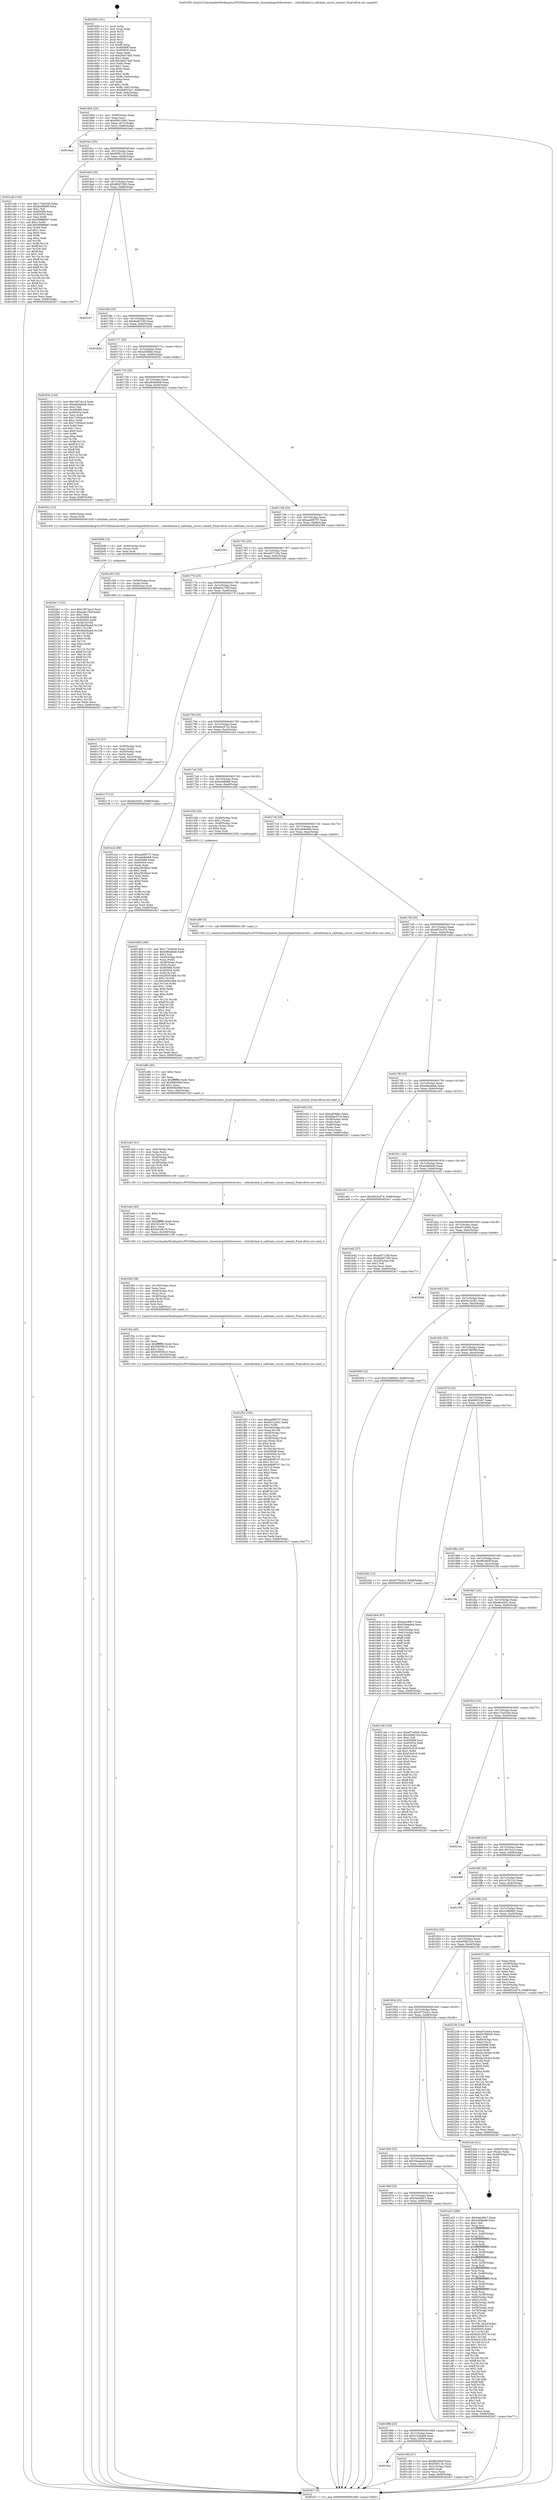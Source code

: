 digraph "0x401650" {
  label = "0x401650 (/mnt/c/Users/mathe/Desktop/tcc/POCII/binaries/extr_linuxtoolsperfuibrowsers....utilcallchain.h_callchain_cursor_commit_Final-ollvm.out::main(0))"
  labelloc = "t"
  node[shape=record]

  Entry [label="",width=0.3,height=0.3,shape=circle,fillcolor=black,style=filled]
  "0x4016b5" [label="{
     0x4016b5 [23]\l
     | [instrs]\l
     &nbsp;&nbsp;0x4016b5 \<+3\>: mov -0x68(%rbp),%eax\l
     &nbsp;&nbsp;0x4016b8 \<+2\>: mov %eax,%ecx\l
     &nbsp;&nbsp;0x4016ba \<+6\>: sub $0x85612b81,%ecx\l
     &nbsp;&nbsp;0x4016c0 \<+3\>: mov %eax,-0x7c(%rbp)\l
     &nbsp;&nbsp;0x4016c3 \<+3\>: mov %ecx,-0x80(%rbp)\l
     &nbsp;&nbsp;0x4016c6 \<+6\>: je 0000000000401bed \<main+0x59d\>\l
  }"]
  "0x401bed" [label="{
     0x401bed\l
  }", style=dashed]
  "0x4016cc" [label="{
     0x4016cc [25]\l
     | [instrs]\l
     &nbsp;&nbsp;0x4016cc \<+5\>: jmp 00000000004016d1 \<main+0x81\>\l
     &nbsp;&nbsp;0x4016d1 \<+3\>: mov -0x7c(%rbp),%eax\l
     &nbsp;&nbsp;0x4016d4 \<+5\>: sub $0x95f511fc,%eax\l
     &nbsp;&nbsp;0x4016d9 \<+6\>: mov %eax,-0x84(%rbp)\l
     &nbsp;&nbsp;0x4016df \<+6\>: je 0000000000401cab \<main+0x65b\>\l
  }"]
  Exit [label="",width=0.3,height=0.3,shape=circle,fillcolor=black,style=filled,peripheries=2]
  "0x401cab" [label="{
     0x401cab [144]\l
     | [instrs]\l
     &nbsp;&nbsp;0x401cab \<+5\>: mov $0x173a434d,%eax\l
     &nbsp;&nbsp;0x401cb0 \<+5\>: mov $0xbcfdfd68,%ecx\l
     &nbsp;&nbsp;0x401cb5 \<+2\>: mov $0x1,%dl\l
     &nbsp;&nbsp;0x401cb7 \<+7\>: mov 0x405068,%esi\l
     &nbsp;&nbsp;0x401cbe \<+7\>: mov 0x405054,%edi\l
     &nbsp;&nbsp;0x401cc5 \<+3\>: mov %esi,%r8d\l
     &nbsp;&nbsp;0x401cc8 \<+7\>: sub $0x56886b67,%r8d\l
     &nbsp;&nbsp;0x401ccf \<+4\>: sub $0x1,%r8d\l
     &nbsp;&nbsp;0x401cd3 \<+7\>: add $0x56886b67,%r8d\l
     &nbsp;&nbsp;0x401cda \<+4\>: imul %r8d,%esi\l
     &nbsp;&nbsp;0x401cde \<+3\>: and $0x1,%esi\l
     &nbsp;&nbsp;0x401ce1 \<+3\>: cmp $0x0,%esi\l
     &nbsp;&nbsp;0x401ce4 \<+4\>: sete %r9b\l
     &nbsp;&nbsp;0x401ce8 \<+3\>: cmp $0xa,%edi\l
     &nbsp;&nbsp;0x401ceb \<+4\>: setl %r10b\l
     &nbsp;&nbsp;0x401cef \<+3\>: mov %r9b,%r11b\l
     &nbsp;&nbsp;0x401cf2 \<+4\>: xor $0xff,%r11b\l
     &nbsp;&nbsp;0x401cf6 \<+3\>: mov %r10b,%bl\l
     &nbsp;&nbsp;0x401cf9 \<+3\>: xor $0xff,%bl\l
     &nbsp;&nbsp;0x401cfc \<+3\>: xor $0x1,%dl\l
     &nbsp;&nbsp;0x401cff \<+3\>: mov %r11b,%r14b\l
     &nbsp;&nbsp;0x401d02 \<+4\>: and $0xff,%r14b\l
     &nbsp;&nbsp;0x401d06 \<+3\>: and %dl,%r9b\l
     &nbsp;&nbsp;0x401d09 \<+3\>: mov %bl,%r15b\l
     &nbsp;&nbsp;0x401d0c \<+4\>: and $0xff,%r15b\l
     &nbsp;&nbsp;0x401d10 \<+3\>: and %dl,%r10b\l
     &nbsp;&nbsp;0x401d13 \<+3\>: or %r9b,%r14b\l
     &nbsp;&nbsp;0x401d16 \<+3\>: or %r10b,%r15b\l
     &nbsp;&nbsp;0x401d19 \<+3\>: xor %r15b,%r14b\l
     &nbsp;&nbsp;0x401d1c \<+3\>: or %bl,%r11b\l
     &nbsp;&nbsp;0x401d1f \<+4\>: xor $0xff,%r11b\l
     &nbsp;&nbsp;0x401d23 \<+3\>: or $0x1,%dl\l
     &nbsp;&nbsp;0x401d26 \<+3\>: and %dl,%r11b\l
     &nbsp;&nbsp;0x401d29 \<+3\>: or %r11b,%r14b\l
     &nbsp;&nbsp;0x401d2c \<+4\>: test $0x1,%r14b\l
     &nbsp;&nbsp;0x401d30 \<+3\>: cmovne %ecx,%eax\l
     &nbsp;&nbsp;0x401d33 \<+3\>: mov %eax,-0x68(%rbp)\l
     &nbsp;&nbsp;0x401d36 \<+5\>: jmp 00000000004024c7 \<main+0xe77\>\l
  }"]
  "0x4016e5" [label="{
     0x4016e5 [25]\l
     | [instrs]\l
     &nbsp;&nbsp;0x4016e5 \<+5\>: jmp 00000000004016ea \<main+0x9a\>\l
     &nbsp;&nbsp;0x4016ea \<+3\>: mov -0x7c(%rbp),%eax\l
     &nbsp;&nbsp;0x4016ed \<+5\>: sub $0x98007845,%eax\l
     &nbsp;&nbsp;0x4016f2 \<+6\>: mov %eax,-0x88(%rbp)\l
     &nbsp;&nbsp;0x4016f8 \<+6\>: je 0000000000402197 \<main+0xb47\>\l
  }"]
  "0x4020e7" [label="{
     0x4020e7 [152]\l
     | [instrs]\l
     &nbsp;&nbsp;0x4020e7 \<+5\>: mov $0x19074cc3,%ecx\l
     &nbsp;&nbsp;0x4020ec \<+5\>: mov $0xaebc75bf,%edx\l
     &nbsp;&nbsp;0x4020f1 \<+3\>: mov $0x1,%sil\l
     &nbsp;&nbsp;0x4020f4 \<+8\>: mov 0x405068,%r8d\l
     &nbsp;&nbsp;0x4020fc \<+8\>: mov 0x405054,%r9d\l
     &nbsp;&nbsp;0x402104 \<+3\>: mov %r8d,%r10d\l
     &nbsp;&nbsp;0x402107 \<+7\>: sub $0x4ba5bae4,%r10d\l
     &nbsp;&nbsp;0x40210e \<+4\>: sub $0x1,%r10d\l
     &nbsp;&nbsp;0x402112 \<+7\>: add $0x4ba5bae4,%r10d\l
     &nbsp;&nbsp;0x402119 \<+4\>: imul %r10d,%r8d\l
     &nbsp;&nbsp;0x40211d \<+4\>: and $0x1,%r8d\l
     &nbsp;&nbsp;0x402121 \<+4\>: cmp $0x0,%r8d\l
     &nbsp;&nbsp;0x402125 \<+4\>: sete %r11b\l
     &nbsp;&nbsp;0x402129 \<+4\>: cmp $0xa,%r9d\l
     &nbsp;&nbsp;0x40212d \<+3\>: setl %bl\l
     &nbsp;&nbsp;0x402130 \<+3\>: mov %r11b,%r14b\l
     &nbsp;&nbsp;0x402133 \<+4\>: xor $0xff,%r14b\l
     &nbsp;&nbsp;0x402137 \<+3\>: mov %bl,%r15b\l
     &nbsp;&nbsp;0x40213a \<+4\>: xor $0xff,%r15b\l
     &nbsp;&nbsp;0x40213e \<+4\>: xor $0x0,%sil\l
     &nbsp;&nbsp;0x402142 \<+3\>: mov %r14b,%r12b\l
     &nbsp;&nbsp;0x402145 \<+4\>: and $0x0,%r12b\l
     &nbsp;&nbsp;0x402149 \<+3\>: and %sil,%r11b\l
     &nbsp;&nbsp;0x40214c \<+3\>: mov %r15b,%r13b\l
     &nbsp;&nbsp;0x40214f \<+4\>: and $0x0,%r13b\l
     &nbsp;&nbsp;0x402153 \<+3\>: and %sil,%bl\l
     &nbsp;&nbsp;0x402156 \<+3\>: or %r11b,%r12b\l
     &nbsp;&nbsp;0x402159 \<+3\>: or %bl,%r13b\l
     &nbsp;&nbsp;0x40215c \<+3\>: xor %r13b,%r12b\l
     &nbsp;&nbsp;0x40215f \<+3\>: or %r15b,%r14b\l
     &nbsp;&nbsp;0x402162 \<+4\>: xor $0xff,%r14b\l
     &nbsp;&nbsp;0x402166 \<+4\>: or $0x0,%sil\l
     &nbsp;&nbsp;0x40216a \<+3\>: and %sil,%r14b\l
     &nbsp;&nbsp;0x40216d \<+3\>: or %r14b,%r12b\l
     &nbsp;&nbsp;0x402170 \<+4\>: test $0x1,%r12b\l
     &nbsp;&nbsp;0x402174 \<+3\>: cmovne %edx,%ecx\l
     &nbsp;&nbsp;0x402177 \<+3\>: mov %ecx,-0x68(%rbp)\l
     &nbsp;&nbsp;0x40217a \<+5\>: jmp 00000000004024c7 \<main+0xe77\>\l
  }"]
  "0x402197" [label="{
     0x402197\l
  }", style=dashed]
  "0x4016fe" [label="{
     0x4016fe [25]\l
     | [instrs]\l
     &nbsp;&nbsp;0x4016fe \<+5\>: jmp 0000000000401703 \<main+0xb3\>\l
     &nbsp;&nbsp;0x401703 \<+3\>: mov -0x7c(%rbp),%eax\l
     &nbsp;&nbsp;0x401706 \<+5\>: sub $0x9ae87160,%eax\l
     &nbsp;&nbsp;0x40170b \<+6\>: mov %eax,-0x8c(%rbp)\l
     &nbsp;&nbsp;0x401711 \<+6\>: je 0000000000401b5d \<main+0x50d\>\l
  }"]
  "0x4020d8" [label="{
     0x4020d8 [15]\l
     | [instrs]\l
     &nbsp;&nbsp;0x4020d8 \<+4\>: mov -0x40(%rbp),%rax\l
     &nbsp;&nbsp;0x4020dc \<+3\>: mov (%rax),%rax\l
     &nbsp;&nbsp;0x4020df \<+3\>: mov %rax,%rdi\l
     &nbsp;&nbsp;0x4020e2 \<+5\>: call 0000000000401030 \<free@plt\>\l
     | [calls]\l
     &nbsp;&nbsp;0x401030 \{1\} (unknown)\l
  }"]
  "0x401b5d" [label="{
     0x401b5d\l
  }", style=dashed]
  "0x401717" [label="{
     0x401717 [25]\l
     | [instrs]\l
     &nbsp;&nbsp;0x401717 \<+5\>: jmp 000000000040171c \<main+0xcc\>\l
     &nbsp;&nbsp;0x40171c \<+3\>: mov -0x7c(%rbp),%eax\l
     &nbsp;&nbsp;0x40171f \<+5\>: sub $0xa2f3fdbc,%eax\l
     &nbsp;&nbsp;0x401724 \<+6\>: mov %eax,-0x90(%rbp)\l
     &nbsp;&nbsp;0x40172a \<+6\>: je 000000000040203c \<main+0x9ec\>\l
  }"]
  "0x401f52" [label="{
     0x401f52 [183]\l
     | [instrs]\l
     &nbsp;&nbsp;0x401f52 \<+5\>: mov $0xaad08737,%ecx\l
     &nbsp;&nbsp;0x401f57 \<+5\>: mov $0xf412a361,%edx\l
     &nbsp;&nbsp;0x401f5c \<+3\>: mov $0x1,%r9b\l
     &nbsp;&nbsp;0x401f5f \<+7\>: mov -0x104(%rbp),%r10d\l
     &nbsp;&nbsp;0x401f66 \<+4\>: imul %eax,%r10d\l
     &nbsp;&nbsp;0x401f6a \<+4\>: mov -0x40(%rbp),%rsi\l
     &nbsp;&nbsp;0x401f6e \<+3\>: mov (%rsi),%rsi\l
     &nbsp;&nbsp;0x401f71 \<+4\>: mov -0x38(%rbp),%rdi\l
     &nbsp;&nbsp;0x401f75 \<+3\>: movslq (%rdi),%rdi\l
     &nbsp;&nbsp;0x401f78 \<+4\>: shl $0x4,%rdi\l
     &nbsp;&nbsp;0x401f7c \<+3\>: add %rdi,%rsi\l
     &nbsp;&nbsp;0x401f7f \<+4\>: mov %r10d,0xc(%rsi)\l
     &nbsp;&nbsp;0x401f83 \<+7\>: mov 0x405068,%eax\l
     &nbsp;&nbsp;0x401f8a \<+8\>: mov 0x405054,%r10d\l
     &nbsp;&nbsp;0x401f92 \<+3\>: mov %eax,%r11d\l
     &nbsp;&nbsp;0x401f95 \<+7\>: sub $0xbdb897e7,%r11d\l
     &nbsp;&nbsp;0x401f9c \<+4\>: sub $0x1,%r11d\l
     &nbsp;&nbsp;0x401fa0 \<+7\>: add $0xbdb897e7,%r11d\l
     &nbsp;&nbsp;0x401fa7 \<+4\>: imul %r11d,%eax\l
     &nbsp;&nbsp;0x401fab \<+3\>: and $0x1,%eax\l
     &nbsp;&nbsp;0x401fae \<+3\>: cmp $0x0,%eax\l
     &nbsp;&nbsp;0x401fb1 \<+3\>: sete %bl\l
     &nbsp;&nbsp;0x401fb4 \<+4\>: cmp $0xa,%r10d\l
     &nbsp;&nbsp;0x401fb8 \<+4\>: setl %r14b\l
     &nbsp;&nbsp;0x401fbc \<+3\>: mov %bl,%r15b\l
     &nbsp;&nbsp;0x401fbf \<+4\>: xor $0xff,%r15b\l
     &nbsp;&nbsp;0x401fc3 \<+3\>: mov %r14b,%r12b\l
     &nbsp;&nbsp;0x401fc6 \<+4\>: xor $0xff,%r12b\l
     &nbsp;&nbsp;0x401fca \<+4\>: xor $0x1,%r9b\l
     &nbsp;&nbsp;0x401fce \<+3\>: mov %r15b,%r13b\l
     &nbsp;&nbsp;0x401fd1 \<+4\>: and $0xff,%r13b\l
     &nbsp;&nbsp;0x401fd5 \<+3\>: and %r9b,%bl\l
     &nbsp;&nbsp;0x401fd8 \<+3\>: mov %r12b,%al\l
     &nbsp;&nbsp;0x401fdb \<+2\>: and $0xff,%al\l
     &nbsp;&nbsp;0x401fdd \<+3\>: and %r9b,%r14b\l
     &nbsp;&nbsp;0x401fe0 \<+3\>: or %bl,%r13b\l
     &nbsp;&nbsp;0x401fe3 \<+3\>: or %r14b,%al\l
     &nbsp;&nbsp;0x401fe6 \<+3\>: xor %al,%r13b\l
     &nbsp;&nbsp;0x401fe9 \<+3\>: or %r12b,%r15b\l
     &nbsp;&nbsp;0x401fec \<+4\>: xor $0xff,%r15b\l
     &nbsp;&nbsp;0x401ff0 \<+4\>: or $0x1,%r9b\l
     &nbsp;&nbsp;0x401ff4 \<+3\>: and %r9b,%r15b\l
     &nbsp;&nbsp;0x401ff7 \<+3\>: or %r15b,%r13b\l
     &nbsp;&nbsp;0x401ffa \<+4\>: test $0x1,%r13b\l
     &nbsp;&nbsp;0x401ffe \<+3\>: cmovne %edx,%ecx\l
     &nbsp;&nbsp;0x402001 \<+3\>: mov %ecx,-0x68(%rbp)\l
     &nbsp;&nbsp;0x402004 \<+5\>: jmp 00000000004024c7 \<main+0xe77\>\l
  }"]
  "0x40203c" [label="{
     0x40203c [144]\l
     | [instrs]\l
     &nbsp;&nbsp;0x40203c \<+5\>: mov $0x19074cc3,%eax\l
     &nbsp;&nbsp;0x402041 \<+5\>: mov $0xa83dd0a8,%ecx\l
     &nbsp;&nbsp;0x402046 \<+2\>: mov $0x1,%dl\l
     &nbsp;&nbsp;0x402048 \<+7\>: mov 0x405068,%esi\l
     &nbsp;&nbsp;0x40204f \<+7\>: mov 0x405054,%edi\l
     &nbsp;&nbsp;0x402056 \<+3\>: mov %esi,%r8d\l
     &nbsp;&nbsp;0x402059 \<+7\>: add $0x71093ec4,%r8d\l
     &nbsp;&nbsp;0x402060 \<+4\>: sub $0x1,%r8d\l
     &nbsp;&nbsp;0x402064 \<+7\>: sub $0x71093ec4,%r8d\l
     &nbsp;&nbsp;0x40206b \<+4\>: imul %r8d,%esi\l
     &nbsp;&nbsp;0x40206f \<+3\>: and $0x1,%esi\l
     &nbsp;&nbsp;0x402072 \<+3\>: cmp $0x0,%esi\l
     &nbsp;&nbsp;0x402075 \<+4\>: sete %r9b\l
     &nbsp;&nbsp;0x402079 \<+3\>: cmp $0xa,%edi\l
     &nbsp;&nbsp;0x40207c \<+4\>: setl %r10b\l
     &nbsp;&nbsp;0x402080 \<+3\>: mov %r9b,%r11b\l
     &nbsp;&nbsp;0x402083 \<+4\>: xor $0xff,%r11b\l
     &nbsp;&nbsp;0x402087 \<+3\>: mov %r10b,%bl\l
     &nbsp;&nbsp;0x40208a \<+3\>: xor $0xff,%bl\l
     &nbsp;&nbsp;0x40208d \<+3\>: xor $0x0,%dl\l
     &nbsp;&nbsp;0x402090 \<+3\>: mov %r11b,%r14b\l
     &nbsp;&nbsp;0x402093 \<+4\>: and $0x0,%r14b\l
     &nbsp;&nbsp;0x402097 \<+3\>: and %dl,%r9b\l
     &nbsp;&nbsp;0x40209a \<+3\>: mov %bl,%r15b\l
     &nbsp;&nbsp;0x40209d \<+4\>: and $0x0,%r15b\l
     &nbsp;&nbsp;0x4020a1 \<+3\>: and %dl,%r10b\l
     &nbsp;&nbsp;0x4020a4 \<+3\>: or %r9b,%r14b\l
     &nbsp;&nbsp;0x4020a7 \<+3\>: or %r10b,%r15b\l
     &nbsp;&nbsp;0x4020aa \<+3\>: xor %r15b,%r14b\l
     &nbsp;&nbsp;0x4020ad \<+3\>: or %bl,%r11b\l
     &nbsp;&nbsp;0x4020b0 \<+4\>: xor $0xff,%r11b\l
     &nbsp;&nbsp;0x4020b4 \<+3\>: or $0x0,%dl\l
     &nbsp;&nbsp;0x4020b7 \<+3\>: and %dl,%r11b\l
     &nbsp;&nbsp;0x4020ba \<+3\>: or %r11b,%r14b\l
     &nbsp;&nbsp;0x4020bd \<+4\>: test $0x1,%r14b\l
     &nbsp;&nbsp;0x4020c1 \<+3\>: cmovne %ecx,%eax\l
     &nbsp;&nbsp;0x4020c4 \<+3\>: mov %eax,-0x68(%rbp)\l
     &nbsp;&nbsp;0x4020c7 \<+5\>: jmp 00000000004024c7 \<main+0xe77\>\l
  }"]
  "0x401730" [label="{
     0x401730 [25]\l
     | [instrs]\l
     &nbsp;&nbsp;0x401730 \<+5\>: jmp 0000000000401735 \<main+0xe5\>\l
     &nbsp;&nbsp;0x401735 \<+3\>: mov -0x7c(%rbp),%eax\l
     &nbsp;&nbsp;0x401738 \<+5\>: sub $0xa83dd0a8,%eax\l
     &nbsp;&nbsp;0x40173d \<+6\>: mov %eax,-0x94(%rbp)\l
     &nbsp;&nbsp;0x401743 \<+6\>: je 00000000004020cc \<main+0xa7c\>\l
  }"]
  "0x401f2a" [label="{
     0x401f2a [40]\l
     | [instrs]\l
     &nbsp;&nbsp;0x401f2a \<+5\>: mov $0x2,%ecx\l
     &nbsp;&nbsp;0x401f2f \<+1\>: cltd\l
     &nbsp;&nbsp;0x401f30 \<+2\>: idiv %ecx\l
     &nbsp;&nbsp;0x401f32 \<+6\>: imul $0xfffffffe,%edx,%ecx\l
     &nbsp;&nbsp;0x401f38 \<+6\>: sub $0x59658023,%ecx\l
     &nbsp;&nbsp;0x401f3e \<+3\>: add $0x1,%ecx\l
     &nbsp;&nbsp;0x401f41 \<+6\>: add $0x59658023,%ecx\l
     &nbsp;&nbsp;0x401f47 \<+6\>: mov %ecx,-0x104(%rbp)\l
     &nbsp;&nbsp;0x401f4d \<+5\>: call 0000000000401160 \<next_i\>\l
     | [calls]\l
     &nbsp;&nbsp;0x401160 \{1\} (/mnt/c/Users/mathe/Desktop/tcc/POCII/binaries/extr_linuxtoolsperfuibrowsers....utilcallchain.h_callchain_cursor_commit_Final-ollvm.out::next_i)\l
  }"]
  "0x4020cc" [label="{
     0x4020cc [12]\l
     | [instrs]\l
     &nbsp;&nbsp;0x4020cc \<+4\>: mov -0x40(%rbp),%rax\l
     &nbsp;&nbsp;0x4020d0 \<+3\>: mov (%rax),%rdi\l
     &nbsp;&nbsp;0x4020d3 \<+5\>: call 0000000000401430 \<callchain_cursor_commit\>\l
     | [calls]\l
     &nbsp;&nbsp;0x401430 \{1\} (/mnt/c/Users/mathe/Desktop/tcc/POCII/binaries/extr_linuxtoolsperfuibrowsers....utilcallchain.h_callchain_cursor_commit_Final-ollvm.out::callchain_cursor_commit)\l
  }"]
  "0x401749" [label="{
     0x401749 [25]\l
     | [instrs]\l
     &nbsp;&nbsp;0x401749 \<+5\>: jmp 000000000040174e \<main+0xfe\>\l
     &nbsp;&nbsp;0x40174e \<+3\>: mov -0x7c(%rbp),%eax\l
     &nbsp;&nbsp;0x401751 \<+5\>: sub $0xaad08737,%eax\l
     &nbsp;&nbsp;0x401756 \<+6\>: mov %eax,-0x98(%rbp)\l
     &nbsp;&nbsp;0x40175c \<+6\>: je 0000000000402384 \<main+0xd34\>\l
  }"]
  "0x401f04" [label="{
     0x401f04 [38]\l
     | [instrs]\l
     &nbsp;&nbsp;0x401f04 \<+6\>: mov -0x100(%rbp),%ecx\l
     &nbsp;&nbsp;0x401f0a \<+3\>: imul %eax,%ecx\l
     &nbsp;&nbsp;0x401f0d \<+4\>: mov -0x40(%rbp),%rsi\l
     &nbsp;&nbsp;0x401f11 \<+3\>: mov (%rsi),%rsi\l
     &nbsp;&nbsp;0x401f14 \<+4\>: mov -0x38(%rbp),%rdi\l
     &nbsp;&nbsp;0x401f18 \<+3\>: movslq (%rdi),%rdi\l
     &nbsp;&nbsp;0x401f1b \<+4\>: shl $0x4,%rdi\l
     &nbsp;&nbsp;0x401f1f \<+3\>: add %rdi,%rsi\l
     &nbsp;&nbsp;0x401f22 \<+3\>: mov %ecx,0x8(%rsi)\l
     &nbsp;&nbsp;0x401f25 \<+5\>: call 0000000000401160 \<next_i\>\l
     | [calls]\l
     &nbsp;&nbsp;0x401160 \{1\} (/mnt/c/Users/mathe/Desktop/tcc/POCII/binaries/extr_linuxtoolsperfuibrowsers....utilcallchain.h_callchain_cursor_commit_Final-ollvm.out::next_i)\l
  }"]
  "0x402384" [label="{
     0x402384\l
  }", style=dashed]
  "0x401762" [label="{
     0x401762 [25]\l
     | [instrs]\l
     &nbsp;&nbsp;0x401762 \<+5\>: jmp 0000000000401767 \<main+0x117\>\l
     &nbsp;&nbsp;0x401767 \<+3\>: mov -0x7c(%rbp),%eax\l
     &nbsp;&nbsp;0x40176a \<+5\>: sub $0xad2712fa,%eax\l
     &nbsp;&nbsp;0x40176f \<+6\>: mov %eax,-0x9c(%rbp)\l
     &nbsp;&nbsp;0x401775 \<+6\>: je 0000000000401c65 \<main+0x615\>\l
  }"]
  "0x401edc" [label="{
     0x401edc [40]\l
     | [instrs]\l
     &nbsp;&nbsp;0x401edc \<+5\>: mov $0x2,%ecx\l
     &nbsp;&nbsp;0x401ee1 \<+1\>: cltd\l
     &nbsp;&nbsp;0x401ee2 \<+2\>: idiv %ecx\l
     &nbsp;&nbsp;0x401ee4 \<+6\>: imul $0xfffffffe,%edx,%ecx\l
     &nbsp;&nbsp;0x401eea \<+6\>: sub $0x5d1e9c7b,%ecx\l
     &nbsp;&nbsp;0x401ef0 \<+3\>: add $0x1,%ecx\l
     &nbsp;&nbsp;0x401ef3 \<+6\>: add $0x5d1e9c7b,%ecx\l
     &nbsp;&nbsp;0x401ef9 \<+6\>: mov %ecx,-0x100(%rbp)\l
     &nbsp;&nbsp;0x401eff \<+5\>: call 0000000000401160 \<next_i\>\l
     | [calls]\l
     &nbsp;&nbsp;0x401160 \{1\} (/mnt/c/Users/mathe/Desktop/tcc/POCII/binaries/extr_linuxtoolsperfuibrowsers....utilcallchain.h_callchain_cursor_commit_Final-ollvm.out::next_i)\l
  }"]
  "0x401c65" [label="{
     0x401c65 [16]\l
     | [instrs]\l
     &nbsp;&nbsp;0x401c65 \<+4\>: mov -0x58(%rbp),%rax\l
     &nbsp;&nbsp;0x401c69 \<+3\>: mov (%rax),%rax\l
     &nbsp;&nbsp;0x401c6c \<+4\>: mov 0x8(%rax),%rdi\l
     &nbsp;&nbsp;0x401c70 \<+5\>: call 0000000000401060 \<atoi@plt\>\l
     | [calls]\l
     &nbsp;&nbsp;0x401060 \{1\} (unknown)\l
  }"]
  "0x40177b" [label="{
     0x40177b [25]\l
     | [instrs]\l
     &nbsp;&nbsp;0x40177b \<+5\>: jmp 0000000000401780 \<main+0x130\>\l
     &nbsp;&nbsp;0x401780 \<+3\>: mov -0x7c(%rbp),%eax\l
     &nbsp;&nbsp;0x401783 \<+5\>: sub $0xaebc75bf,%eax\l
     &nbsp;&nbsp;0x401788 \<+6\>: mov %eax,-0xa0(%rbp)\l
     &nbsp;&nbsp;0x40178e \<+6\>: je 000000000040217f \<main+0xb2f\>\l
  }"]
  "0x401eb3" [label="{
     0x401eb3 [41]\l
     | [instrs]\l
     &nbsp;&nbsp;0x401eb3 \<+6\>: mov -0xfc(%rbp),%ecx\l
     &nbsp;&nbsp;0x401eb9 \<+3\>: imul %eax,%ecx\l
     &nbsp;&nbsp;0x401ebc \<+3\>: movslq %ecx,%rsi\l
     &nbsp;&nbsp;0x401ebf \<+4\>: mov -0x40(%rbp),%rdi\l
     &nbsp;&nbsp;0x401ec3 \<+3\>: mov (%rdi),%rdi\l
     &nbsp;&nbsp;0x401ec6 \<+4\>: mov -0x38(%rbp),%r8\l
     &nbsp;&nbsp;0x401eca \<+3\>: movslq (%r8),%r8\l
     &nbsp;&nbsp;0x401ecd \<+4\>: shl $0x4,%r8\l
     &nbsp;&nbsp;0x401ed1 \<+3\>: add %r8,%rdi\l
     &nbsp;&nbsp;0x401ed4 \<+3\>: mov %rsi,(%rdi)\l
     &nbsp;&nbsp;0x401ed7 \<+5\>: call 0000000000401160 \<next_i\>\l
     | [calls]\l
     &nbsp;&nbsp;0x401160 \{1\} (/mnt/c/Users/mathe/Desktop/tcc/POCII/binaries/extr_linuxtoolsperfuibrowsers....utilcallchain.h_callchain_cursor_commit_Final-ollvm.out::next_i)\l
  }"]
  "0x40217f" [label="{
     0x40217f [12]\l
     | [instrs]\l
     &nbsp;&nbsp;0x40217f \<+7\>: movl $0xdbc0451,-0x68(%rbp)\l
     &nbsp;&nbsp;0x402186 \<+5\>: jmp 00000000004024c7 \<main+0xe77\>\l
  }"]
  "0x401794" [label="{
     0x401794 [25]\l
     | [instrs]\l
     &nbsp;&nbsp;0x401794 \<+5\>: jmp 0000000000401799 \<main+0x149\>\l
     &nbsp;&nbsp;0x401799 \<+3\>: mov -0x7c(%rbp),%eax\l
     &nbsp;&nbsp;0x40179c \<+5\>: sub $0xb6ac07c4,%eax\l
     &nbsp;&nbsp;0x4017a1 \<+6\>: mov %eax,-0xa4(%rbp)\l
     &nbsp;&nbsp;0x4017a7 \<+6\>: je 0000000000401e2e \<main+0x7de\>\l
  }"]
  "0x401e8b" [label="{
     0x401e8b [40]\l
     | [instrs]\l
     &nbsp;&nbsp;0x401e8b \<+5\>: mov $0x2,%ecx\l
     &nbsp;&nbsp;0x401e90 \<+1\>: cltd\l
     &nbsp;&nbsp;0x401e91 \<+2\>: idiv %ecx\l
     &nbsp;&nbsp;0x401e93 \<+6\>: imul $0xfffffffe,%edx,%ecx\l
     &nbsp;&nbsp;0x401e99 \<+6\>: sub $0x90fa09bf,%ecx\l
     &nbsp;&nbsp;0x401e9f \<+3\>: add $0x1,%ecx\l
     &nbsp;&nbsp;0x401ea2 \<+6\>: add $0x90fa09bf,%ecx\l
     &nbsp;&nbsp;0x401ea8 \<+6\>: mov %ecx,-0xfc(%rbp)\l
     &nbsp;&nbsp;0x401eae \<+5\>: call 0000000000401160 \<next_i\>\l
     | [calls]\l
     &nbsp;&nbsp;0x401160 \{1\} (/mnt/c/Users/mathe/Desktop/tcc/POCII/binaries/extr_linuxtoolsperfuibrowsers....utilcallchain.h_callchain_cursor_commit_Final-ollvm.out::next_i)\l
  }"]
  "0x401e2e" [label="{
     0x401e2e [88]\l
     | [instrs]\l
     &nbsp;&nbsp;0x401e2e \<+5\>: mov $0xaad08737,%eax\l
     &nbsp;&nbsp;0x401e33 \<+5\>: mov $0xcbe8e0b8,%ecx\l
     &nbsp;&nbsp;0x401e38 \<+7\>: mov 0x405068,%edx\l
     &nbsp;&nbsp;0x401e3f \<+7\>: mov 0x405054,%esi\l
     &nbsp;&nbsp;0x401e46 \<+2\>: mov %edx,%edi\l
     &nbsp;&nbsp;0x401e48 \<+6\>: sub $0xa30c6bae,%edi\l
     &nbsp;&nbsp;0x401e4e \<+3\>: sub $0x1,%edi\l
     &nbsp;&nbsp;0x401e51 \<+6\>: add $0xa30c6bae,%edi\l
     &nbsp;&nbsp;0x401e57 \<+3\>: imul %edi,%edx\l
     &nbsp;&nbsp;0x401e5a \<+3\>: and $0x1,%edx\l
     &nbsp;&nbsp;0x401e5d \<+3\>: cmp $0x0,%edx\l
     &nbsp;&nbsp;0x401e60 \<+4\>: sete %r8b\l
     &nbsp;&nbsp;0x401e64 \<+3\>: cmp $0xa,%esi\l
     &nbsp;&nbsp;0x401e67 \<+4\>: setl %r9b\l
     &nbsp;&nbsp;0x401e6b \<+3\>: mov %r8b,%r10b\l
     &nbsp;&nbsp;0x401e6e \<+3\>: and %r9b,%r10b\l
     &nbsp;&nbsp;0x401e71 \<+3\>: xor %r9b,%r8b\l
     &nbsp;&nbsp;0x401e74 \<+3\>: or %r8b,%r10b\l
     &nbsp;&nbsp;0x401e77 \<+4\>: test $0x1,%r10b\l
     &nbsp;&nbsp;0x401e7b \<+3\>: cmovne %ecx,%eax\l
     &nbsp;&nbsp;0x401e7e \<+3\>: mov %eax,-0x68(%rbp)\l
     &nbsp;&nbsp;0x401e81 \<+5\>: jmp 00000000004024c7 \<main+0xe77\>\l
  }"]
  "0x4017ad" [label="{
     0x4017ad [25]\l
     | [instrs]\l
     &nbsp;&nbsp;0x4017ad \<+5\>: jmp 00000000004017b2 \<main+0x162\>\l
     &nbsp;&nbsp;0x4017b2 \<+3\>: mov -0x7c(%rbp),%eax\l
     &nbsp;&nbsp;0x4017b5 \<+5\>: sub $0xbcfdfd68,%eax\l
     &nbsp;&nbsp;0x4017ba \<+6\>: mov %eax,-0xa8(%rbp)\l
     &nbsp;&nbsp;0x4017c0 \<+6\>: je 0000000000401d3b \<main+0x6eb\>\l
  }"]
  "0x401d58" [label="{
     0x401d58 [169]\l
     | [instrs]\l
     &nbsp;&nbsp;0x401d58 \<+5\>: mov $0x173a434d,%ecx\l
     &nbsp;&nbsp;0x401d5d \<+5\>: mov $0xdd6ad0a6,%edx\l
     &nbsp;&nbsp;0x401d62 \<+3\>: mov $0x1,%sil\l
     &nbsp;&nbsp;0x401d65 \<+4\>: mov -0x40(%rbp),%rdi\l
     &nbsp;&nbsp;0x401d69 \<+3\>: mov %rax,(%rdi)\l
     &nbsp;&nbsp;0x401d6c \<+4\>: mov -0x38(%rbp),%rax\l
     &nbsp;&nbsp;0x401d70 \<+6\>: movl $0x0,(%rax)\l
     &nbsp;&nbsp;0x401d76 \<+8\>: mov 0x405068,%r8d\l
     &nbsp;&nbsp;0x401d7e \<+8\>: mov 0x405054,%r9d\l
     &nbsp;&nbsp;0x401d86 \<+3\>: mov %r8d,%r10d\l
     &nbsp;&nbsp;0x401d89 \<+7\>: add $0x265016b6,%r10d\l
     &nbsp;&nbsp;0x401d90 \<+4\>: sub $0x1,%r10d\l
     &nbsp;&nbsp;0x401d94 \<+7\>: sub $0x265016b6,%r10d\l
     &nbsp;&nbsp;0x401d9b \<+4\>: imul %r10d,%r8d\l
     &nbsp;&nbsp;0x401d9f \<+4\>: and $0x1,%r8d\l
     &nbsp;&nbsp;0x401da3 \<+4\>: cmp $0x0,%r8d\l
     &nbsp;&nbsp;0x401da7 \<+4\>: sete %r11b\l
     &nbsp;&nbsp;0x401dab \<+4\>: cmp $0xa,%r9d\l
     &nbsp;&nbsp;0x401daf \<+3\>: setl %bl\l
     &nbsp;&nbsp;0x401db2 \<+3\>: mov %r11b,%r14b\l
     &nbsp;&nbsp;0x401db5 \<+4\>: xor $0xff,%r14b\l
     &nbsp;&nbsp;0x401db9 \<+3\>: mov %bl,%r15b\l
     &nbsp;&nbsp;0x401dbc \<+4\>: xor $0xff,%r15b\l
     &nbsp;&nbsp;0x401dc0 \<+4\>: xor $0x1,%sil\l
     &nbsp;&nbsp;0x401dc4 \<+3\>: mov %r14b,%r12b\l
     &nbsp;&nbsp;0x401dc7 \<+4\>: and $0xff,%r12b\l
     &nbsp;&nbsp;0x401dcb \<+3\>: and %sil,%r11b\l
     &nbsp;&nbsp;0x401dce \<+3\>: mov %r15b,%r13b\l
     &nbsp;&nbsp;0x401dd1 \<+4\>: and $0xff,%r13b\l
     &nbsp;&nbsp;0x401dd5 \<+3\>: and %sil,%bl\l
     &nbsp;&nbsp;0x401dd8 \<+3\>: or %r11b,%r12b\l
     &nbsp;&nbsp;0x401ddb \<+3\>: or %bl,%r13b\l
     &nbsp;&nbsp;0x401dde \<+3\>: xor %r13b,%r12b\l
     &nbsp;&nbsp;0x401de1 \<+3\>: or %r15b,%r14b\l
     &nbsp;&nbsp;0x401de4 \<+4\>: xor $0xff,%r14b\l
     &nbsp;&nbsp;0x401de8 \<+4\>: or $0x1,%sil\l
     &nbsp;&nbsp;0x401dec \<+3\>: and %sil,%r14b\l
     &nbsp;&nbsp;0x401def \<+3\>: or %r14b,%r12b\l
     &nbsp;&nbsp;0x401df2 \<+4\>: test $0x1,%r12b\l
     &nbsp;&nbsp;0x401df6 \<+3\>: cmovne %edx,%ecx\l
     &nbsp;&nbsp;0x401df9 \<+3\>: mov %ecx,-0x68(%rbp)\l
     &nbsp;&nbsp;0x401dfc \<+5\>: jmp 00000000004024c7 \<main+0xe77\>\l
  }"]
  "0x401d3b" [label="{
     0x401d3b [29]\l
     | [instrs]\l
     &nbsp;&nbsp;0x401d3b \<+4\>: mov -0x48(%rbp),%rax\l
     &nbsp;&nbsp;0x401d3f \<+6\>: movl $0x1,(%rax)\l
     &nbsp;&nbsp;0x401d45 \<+4\>: mov -0x48(%rbp),%rax\l
     &nbsp;&nbsp;0x401d49 \<+3\>: movslq (%rax),%rax\l
     &nbsp;&nbsp;0x401d4c \<+4\>: shl $0x4,%rax\l
     &nbsp;&nbsp;0x401d50 \<+3\>: mov %rax,%rdi\l
     &nbsp;&nbsp;0x401d53 \<+5\>: call 0000000000401050 \<malloc@plt\>\l
     | [calls]\l
     &nbsp;&nbsp;0x401050 \{1\} (unknown)\l
  }"]
  "0x4017c6" [label="{
     0x4017c6 [25]\l
     | [instrs]\l
     &nbsp;&nbsp;0x4017c6 \<+5\>: jmp 00000000004017cb \<main+0x17b\>\l
     &nbsp;&nbsp;0x4017cb \<+3\>: mov -0x7c(%rbp),%eax\l
     &nbsp;&nbsp;0x4017ce \<+5\>: sub $0xcbe8e0b8,%eax\l
     &nbsp;&nbsp;0x4017d3 \<+6\>: mov %eax,-0xac(%rbp)\l
     &nbsp;&nbsp;0x4017d9 \<+6\>: je 0000000000401e86 \<main+0x836\>\l
  }"]
  "0x4019a1" [label="{
     0x4019a1\l
  }", style=dashed]
  "0x401e86" [label="{
     0x401e86 [5]\l
     | [instrs]\l
     &nbsp;&nbsp;0x401e86 \<+5\>: call 0000000000401160 \<next_i\>\l
     | [calls]\l
     &nbsp;&nbsp;0x401160 \{1\} (/mnt/c/Users/mathe/Desktop/tcc/POCII/binaries/extr_linuxtoolsperfuibrowsers....utilcallchain.h_callchain_cursor_commit_Final-ollvm.out::next_i)\l
  }"]
  "0x4017df" [label="{
     0x4017df [25]\l
     | [instrs]\l
     &nbsp;&nbsp;0x4017df \<+5\>: jmp 00000000004017e4 \<main+0x194\>\l
     &nbsp;&nbsp;0x4017e4 \<+3\>: mov -0x7c(%rbp),%eax\l
     &nbsp;&nbsp;0x4017e7 \<+5\>: sub $0xd053cd74,%eax\l
     &nbsp;&nbsp;0x4017ec \<+6\>: mov %eax,-0xb0(%rbp)\l
     &nbsp;&nbsp;0x4017f2 \<+6\>: je 0000000000401e0d \<main+0x7bd\>\l
  }"]
  "0x401c90" [label="{
     0x401c90 [27]\l
     | [instrs]\l
     &nbsp;&nbsp;0x401c90 \<+5\>: mov $0xff4c660f,%eax\l
     &nbsp;&nbsp;0x401c95 \<+5\>: mov $0x95f511fc,%ecx\l
     &nbsp;&nbsp;0x401c9a \<+3\>: mov -0x2c(%rbp),%edx\l
     &nbsp;&nbsp;0x401c9d \<+3\>: cmp $0x0,%edx\l
     &nbsp;&nbsp;0x401ca0 \<+3\>: cmove %ecx,%eax\l
     &nbsp;&nbsp;0x401ca3 \<+3\>: mov %eax,-0x68(%rbp)\l
     &nbsp;&nbsp;0x401ca6 \<+5\>: jmp 00000000004024c7 \<main+0xe77\>\l
  }"]
  "0x401e0d" [label="{
     0x401e0d [33]\l
     | [instrs]\l
     &nbsp;&nbsp;0x401e0d \<+5\>: mov $0xa2f3fdbc,%eax\l
     &nbsp;&nbsp;0x401e12 \<+5\>: mov $0xb6ac07c4,%ecx\l
     &nbsp;&nbsp;0x401e17 \<+4\>: mov -0x38(%rbp),%rdx\l
     &nbsp;&nbsp;0x401e1b \<+2\>: mov (%rdx),%esi\l
     &nbsp;&nbsp;0x401e1d \<+4\>: mov -0x48(%rbp),%rdx\l
     &nbsp;&nbsp;0x401e21 \<+2\>: cmp (%rdx),%esi\l
     &nbsp;&nbsp;0x401e23 \<+3\>: cmovl %ecx,%eax\l
     &nbsp;&nbsp;0x401e26 \<+3\>: mov %eax,-0x68(%rbp)\l
     &nbsp;&nbsp;0x401e29 \<+5\>: jmp 00000000004024c7 \<main+0xe77\>\l
  }"]
  "0x4017f8" [label="{
     0x4017f8 [25]\l
     | [instrs]\l
     &nbsp;&nbsp;0x4017f8 \<+5\>: jmp 00000000004017fd \<main+0x1ad\>\l
     &nbsp;&nbsp;0x4017fd \<+3\>: mov -0x7c(%rbp),%eax\l
     &nbsp;&nbsp;0x401800 \<+5\>: sub $0xdd6ad0a6,%eax\l
     &nbsp;&nbsp;0x401805 \<+6\>: mov %eax,-0xb4(%rbp)\l
     &nbsp;&nbsp;0x40180b \<+6\>: je 0000000000401e01 \<main+0x7b1\>\l
  }"]
  "0x401988" [label="{
     0x401988 [25]\l
     | [instrs]\l
     &nbsp;&nbsp;0x401988 \<+5\>: jmp 000000000040198d \<main+0x33d\>\l
     &nbsp;&nbsp;0x40198d \<+3\>: mov -0x7c(%rbp),%eax\l
     &nbsp;&nbsp;0x401990 \<+5\>: sub $0x5c2da0e8,%eax\l
     &nbsp;&nbsp;0x401995 \<+6\>: mov %eax,-0xf4(%rbp)\l
     &nbsp;&nbsp;0x40199b \<+6\>: je 0000000000401c90 \<main+0x640\>\l
  }"]
  "0x401e01" [label="{
     0x401e01 [12]\l
     | [instrs]\l
     &nbsp;&nbsp;0x401e01 \<+7\>: movl $0xd053cd74,-0x68(%rbp)\l
     &nbsp;&nbsp;0x401e08 \<+5\>: jmp 00000000004024c7 \<main+0xe77\>\l
  }"]
  "0x401811" [label="{
     0x401811 [25]\l
     | [instrs]\l
     &nbsp;&nbsp;0x401811 \<+5\>: jmp 0000000000401816 \<main+0x1c6\>\l
     &nbsp;&nbsp;0x401816 \<+3\>: mov -0x7c(%rbp),%eax\l
     &nbsp;&nbsp;0x401819 \<+5\>: sub $0xe2bfded0,%eax\l
     &nbsp;&nbsp;0x40181e \<+6\>: mov %eax,-0xb8(%rbp)\l
     &nbsp;&nbsp;0x401824 \<+6\>: je 0000000000401b42 \<main+0x4f2\>\l
  }"]
  "0x4022f3" [label="{
     0x4022f3\l
  }", style=dashed]
  "0x401b42" [label="{
     0x401b42 [27]\l
     | [instrs]\l
     &nbsp;&nbsp;0x401b42 \<+5\>: mov $0xad2712fa,%eax\l
     &nbsp;&nbsp;0x401b47 \<+5\>: mov $0x9ae87160,%ecx\l
     &nbsp;&nbsp;0x401b4c \<+3\>: mov -0x2d(%rbp),%dl\l
     &nbsp;&nbsp;0x401b4f \<+3\>: test $0x1,%dl\l
     &nbsp;&nbsp;0x401b52 \<+3\>: cmovne %ecx,%eax\l
     &nbsp;&nbsp;0x401b55 \<+3\>: mov %eax,-0x68(%rbp)\l
     &nbsp;&nbsp;0x401b58 \<+5\>: jmp 00000000004024c7 \<main+0xe77\>\l
  }"]
  "0x40182a" [label="{
     0x40182a [25]\l
     | [instrs]\l
     &nbsp;&nbsp;0x40182a \<+5\>: jmp 000000000040182f \<main+0x1df\>\l
     &nbsp;&nbsp;0x40182f \<+3\>: mov -0x7c(%rbp),%eax\l
     &nbsp;&nbsp;0x401832 \<+5\>: sub $0xef7c4044,%eax\l
     &nbsp;&nbsp;0x401837 \<+6\>: mov %eax,-0xbc(%rbp)\l
     &nbsp;&nbsp;0x40183d \<+6\>: je 00000000004024b6 \<main+0xe66\>\l
  }"]
  "0x401c75" [label="{
     0x401c75 [27]\l
     | [instrs]\l
     &nbsp;&nbsp;0x401c75 \<+4\>: mov -0x50(%rbp),%rdi\l
     &nbsp;&nbsp;0x401c79 \<+2\>: mov %eax,(%rdi)\l
     &nbsp;&nbsp;0x401c7b \<+4\>: mov -0x50(%rbp),%rdi\l
     &nbsp;&nbsp;0x401c7f \<+2\>: mov (%rdi),%eax\l
     &nbsp;&nbsp;0x401c81 \<+3\>: mov %eax,-0x2c(%rbp)\l
     &nbsp;&nbsp;0x401c84 \<+7\>: movl $0x5c2da0e8,-0x68(%rbp)\l
     &nbsp;&nbsp;0x401c8b \<+5\>: jmp 00000000004024c7 \<main+0xe77\>\l
  }"]
  "0x4024b6" [label="{
     0x4024b6\l
  }", style=dashed]
  "0x401843" [label="{
     0x401843 [25]\l
     | [instrs]\l
     &nbsp;&nbsp;0x401843 \<+5\>: jmp 0000000000401848 \<main+0x1f8\>\l
     &nbsp;&nbsp;0x401848 \<+3\>: mov -0x7c(%rbp),%eax\l
     &nbsp;&nbsp;0x40184b \<+5\>: sub $0xf412a361,%eax\l
     &nbsp;&nbsp;0x401850 \<+6\>: mov %eax,-0xc0(%rbp)\l
     &nbsp;&nbsp;0x401856 \<+6\>: je 0000000000402009 \<main+0x9b9\>\l
  }"]
  "0x40196f" [label="{
     0x40196f [25]\l
     | [instrs]\l
     &nbsp;&nbsp;0x40196f \<+5\>: jmp 0000000000401974 \<main+0x324\>\l
     &nbsp;&nbsp;0x401974 \<+3\>: mov -0x7c(%rbp),%eax\l
     &nbsp;&nbsp;0x401977 \<+5\>: sub $0x5a4c89c7,%eax\l
     &nbsp;&nbsp;0x40197c \<+6\>: mov %eax,-0xf0(%rbp)\l
     &nbsp;&nbsp;0x401982 \<+6\>: je 00000000004022f3 \<main+0xca3\>\l
  }"]
  "0x402009" [label="{
     0x402009 [12]\l
     | [instrs]\l
     &nbsp;&nbsp;0x402009 \<+7\>: movl $0x22d6f0b5,-0x68(%rbp)\l
     &nbsp;&nbsp;0x402010 \<+5\>: jmp 00000000004024c7 \<main+0xe77\>\l
  }"]
  "0x40185c" [label="{
     0x40185c [25]\l
     | [instrs]\l
     &nbsp;&nbsp;0x40185c \<+5\>: jmp 0000000000401861 \<main+0x211\>\l
     &nbsp;&nbsp;0x401861 \<+3\>: mov -0x7c(%rbp),%eax\l
     &nbsp;&nbsp;0x401864 \<+5\>: sub $0xf4788506,%eax\l
     &nbsp;&nbsp;0x401869 \<+6\>: mov %eax,-0xc4(%rbp)\l
     &nbsp;&nbsp;0x40186f \<+6\>: je 00000000004022d2 \<main+0xc82\>\l
  }"]
  "0x401a25" [label="{
     0x401a25 [285]\l
     | [instrs]\l
     &nbsp;&nbsp;0x401a25 \<+5\>: mov $0x5a4c89c7,%eax\l
     &nbsp;&nbsp;0x401a2a \<+5\>: mov $0xe2bfded0,%ecx\l
     &nbsp;&nbsp;0x401a2f \<+2\>: mov $0x1,%dl\l
     &nbsp;&nbsp;0x401a31 \<+3\>: mov %rsp,%rsi\l
     &nbsp;&nbsp;0x401a34 \<+4\>: add $0xfffffffffffffff0,%rsi\l
     &nbsp;&nbsp;0x401a38 \<+3\>: mov %rsi,%rsp\l
     &nbsp;&nbsp;0x401a3b \<+4\>: mov %rsi,-0x60(%rbp)\l
     &nbsp;&nbsp;0x401a3f \<+3\>: mov %rsp,%rsi\l
     &nbsp;&nbsp;0x401a42 \<+4\>: add $0xfffffffffffffff0,%rsi\l
     &nbsp;&nbsp;0x401a46 \<+3\>: mov %rsi,%rsp\l
     &nbsp;&nbsp;0x401a49 \<+3\>: mov %rsp,%rdi\l
     &nbsp;&nbsp;0x401a4c \<+4\>: add $0xfffffffffffffff0,%rdi\l
     &nbsp;&nbsp;0x401a50 \<+3\>: mov %rdi,%rsp\l
     &nbsp;&nbsp;0x401a53 \<+4\>: mov %rdi,-0x58(%rbp)\l
     &nbsp;&nbsp;0x401a57 \<+3\>: mov %rsp,%rdi\l
     &nbsp;&nbsp;0x401a5a \<+4\>: add $0xfffffffffffffff0,%rdi\l
     &nbsp;&nbsp;0x401a5e \<+3\>: mov %rdi,%rsp\l
     &nbsp;&nbsp;0x401a61 \<+4\>: mov %rdi,-0x50(%rbp)\l
     &nbsp;&nbsp;0x401a65 \<+3\>: mov %rsp,%rdi\l
     &nbsp;&nbsp;0x401a68 \<+4\>: add $0xfffffffffffffff0,%rdi\l
     &nbsp;&nbsp;0x401a6c \<+3\>: mov %rdi,%rsp\l
     &nbsp;&nbsp;0x401a6f \<+4\>: mov %rdi,-0x48(%rbp)\l
     &nbsp;&nbsp;0x401a73 \<+3\>: mov %rsp,%rdi\l
     &nbsp;&nbsp;0x401a76 \<+4\>: add $0xfffffffffffffff0,%rdi\l
     &nbsp;&nbsp;0x401a7a \<+3\>: mov %rdi,%rsp\l
     &nbsp;&nbsp;0x401a7d \<+4\>: mov %rdi,-0x40(%rbp)\l
     &nbsp;&nbsp;0x401a81 \<+3\>: mov %rsp,%rdi\l
     &nbsp;&nbsp;0x401a84 \<+4\>: add $0xfffffffffffffff0,%rdi\l
     &nbsp;&nbsp;0x401a88 \<+3\>: mov %rdi,%rsp\l
     &nbsp;&nbsp;0x401a8b \<+4\>: mov %rdi,-0x38(%rbp)\l
     &nbsp;&nbsp;0x401a8f \<+4\>: mov -0x60(%rbp),%rdi\l
     &nbsp;&nbsp;0x401a93 \<+6\>: movl $0x0,(%rdi)\l
     &nbsp;&nbsp;0x401a99 \<+4\>: mov -0x6c(%rbp),%r8d\l
     &nbsp;&nbsp;0x401a9d \<+3\>: mov %r8d,(%rsi)\l
     &nbsp;&nbsp;0x401aa0 \<+4\>: mov -0x58(%rbp),%rdi\l
     &nbsp;&nbsp;0x401aa4 \<+4\>: mov -0x78(%rbp),%r9\l
     &nbsp;&nbsp;0x401aa8 \<+3\>: mov %r9,(%rdi)\l
     &nbsp;&nbsp;0x401aab \<+3\>: cmpl $0x2,(%rsi)\l
     &nbsp;&nbsp;0x401aae \<+4\>: setne %r10b\l
     &nbsp;&nbsp;0x401ab2 \<+4\>: and $0x1,%r10b\l
     &nbsp;&nbsp;0x401ab6 \<+4\>: mov %r10b,-0x2d(%rbp)\l
     &nbsp;&nbsp;0x401aba \<+8\>: mov 0x405068,%r11d\l
     &nbsp;&nbsp;0x401ac2 \<+7\>: mov 0x405054,%ebx\l
     &nbsp;&nbsp;0x401ac9 \<+3\>: mov %r11d,%r14d\l
     &nbsp;&nbsp;0x401acc \<+7\>: sub $0x6a3c32f3,%r14d\l
     &nbsp;&nbsp;0x401ad3 \<+4\>: sub $0x1,%r14d\l
     &nbsp;&nbsp;0x401ad7 \<+7\>: add $0x6a3c32f3,%r14d\l
     &nbsp;&nbsp;0x401ade \<+4\>: imul %r14d,%r11d\l
     &nbsp;&nbsp;0x401ae2 \<+4\>: and $0x1,%r11d\l
     &nbsp;&nbsp;0x401ae6 \<+4\>: cmp $0x0,%r11d\l
     &nbsp;&nbsp;0x401aea \<+4\>: sete %r10b\l
     &nbsp;&nbsp;0x401aee \<+3\>: cmp $0xa,%ebx\l
     &nbsp;&nbsp;0x401af1 \<+4\>: setl %r15b\l
     &nbsp;&nbsp;0x401af5 \<+3\>: mov %r10b,%r12b\l
     &nbsp;&nbsp;0x401af8 \<+4\>: xor $0xff,%r12b\l
     &nbsp;&nbsp;0x401afc \<+3\>: mov %r15b,%r13b\l
     &nbsp;&nbsp;0x401aff \<+4\>: xor $0xff,%r13b\l
     &nbsp;&nbsp;0x401b03 \<+3\>: xor $0x1,%dl\l
     &nbsp;&nbsp;0x401b06 \<+3\>: mov %r12b,%sil\l
     &nbsp;&nbsp;0x401b09 \<+4\>: and $0xff,%sil\l
     &nbsp;&nbsp;0x401b0d \<+3\>: and %dl,%r10b\l
     &nbsp;&nbsp;0x401b10 \<+3\>: mov %r13b,%dil\l
     &nbsp;&nbsp;0x401b13 \<+4\>: and $0xff,%dil\l
     &nbsp;&nbsp;0x401b17 \<+3\>: and %dl,%r15b\l
     &nbsp;&nbsp;0x401b1a \<+3\>: or %r10b,%sil\l
     &nbsp;&nbsp;0x401b1d \<+3\>: or %r15b,%dil\l
     &nbsp;&nbsp;0x401b20 \<+3\>: xor %dil,%sil\l
     &nbsp;&nbsp;0x401b23 \<+3\>: or %r13b,%r12b\l
     &nbsp;&nbsp;0x401b26 \<+4\>: xor $0xff,%r12b\l
     &nbsp;&nbsp;0x401b2a \<+3\>: or $0x1,%dl\l
     &nbsp;&nbsp;0x401b2d \<+3\>: and %dl,%r12b\l
     &nbsp;&nbsp;0x401b30 \<+3\>: or %r12b,%sil\l
     &nbsp;&nbsp;0x401b33 \<+4\>: test $0x1,%sil\l
     &nbsp;&nbsp;0x401b37 \<+3\>: cmovne %ecx,%eax\l
     &nbsp;&nbsp;0x401b3a \<+3\>: mov %eax,-0x68(%rbp)\l
     &nbsp;&nbsp;0x401b3d \<+5\>: jmp 00000000004024c7 \<main+0xe77\>\l
  }"]
  "0x4022d2" [label="{
     0x4022d2 [12]\l
     | [instrs]\l
     &nbsp;&nbsp;0x4022d2 \<+7\>: movl $0x4575a4c1,-0x68(%rbp)\l
     &nbsp;&nbsp;0x4022d9 \<+5\>: jmp 00000000004024c7 \<main+0xe77\>\l
  }"]
  "0x401875" [label="{
     0x401875 [25]\l
     | [instrs]\l
     &nbsp;&nbsp;0x401875 \<+5\>: jmp 000000000040187a \<main+0x22a\>\l
     &nbsp;&nbsp;0x40187a \<+3\>: mov -0x7c(%rbp),%eax\l
     &nbsp;&nbsp;0x40187d \<+5\>: sub $0xfe8532e7,%eax\l
     &nbsp;&nbsp;0x401882 \<+6\>: mov %eax,-0xc8(%rbp)\l
     &nbsp;&nbsp;0x401888 \<+6\>: je 00000000004019c4 \<main+0x374\>\l
  }"]
  "0x401956" [label="{
     0x401956 [25]\l
     | [instrs]\l
     &nbsp;&nbsp;0x401956 \<+5\>: jmp 000000000040195b \<main+0x30b\>\l
     &nbsp;&nbsp;0x40195b \<+3\>: mov -0x7c(%rbp),%eax\l
     &nbsp;&nbsp;0x40195e \<+5\>: sub $0x55eaeda4,%eax\l
     &nbsp;&nbsp;0x401963 \<+6\>: mov %eax,-0xec(%rbp)\l
     &nbsp;&nbsp;0x401969 \<+6\>: je 0000000000401a25 \<main+0x3d5\>\l
  }"]
  "0x4019c4" [label="{
     0x4019c4 [97]\l
     | [instrs]\l
     &nbsp;&nbsp;0x4019c4 \<+5\>: mov $0x5a4c89c7,%eax\l
     &nbsp;&nbsp;0x4019c9 \<+5\>: mov $0x55eaeda4,%ecx\l
     &nbsp;&nbsp;0x4019ce \<+2\>: mov $0x1,%dl\l
     &nbsp;&nbsp;0x4019d0 \<+4\>: mov -0x62(%rbp),%sil\l
     &nbsp;&nbsp;0x4019d4 \<+4\>: mov -0x61(%rbp),%dil\l
     &nbsp;&nbsp;0x4019d8 \<+3\>: mov %sil,%r8b\l
     &nbsp;&nbsp;0x4019db \<+4\>: xor $0xff,%r8b\l
     &nbsp;&nbsp;0x4019df \<+3\>: mov %dil,%r9b\l
     &nbsp;&nbsp;0x4019e2 \<+4\>: xor $0xff,%r9b\l
     &nbsp;&nbsp;0x4019e6 \<+3\>: xor $0x1,%dl\l
     &nbsp;&nbsp;0x4019e9 \<+3\>: mov %r8b,%r10b\l
     &nbsp;&nbsp;0x4019ec \<+4\>: and $0xff,%r10b\l
     &nbsp;&nbsp;0x4019f0 \<+3\>: and %dl,%sil\l
     &nbsp;&nbsp;0x4019f3 \<+3\>: mov %r9b,%r11b\l
     &nbsp;&nbsp;0x4019f6 \<+4\>: and $0xff,%r11b\l
     &nbsp;&nbsp;0x4019fa \<+3\>: and %dl,%dil\l
     &nbsp;&nbsp;0x4019fd \<+3\>: or %sil,%r10b\l
     &nbsp;&nbsp;0x401a00 \<+3\>: or %dil,%r11b\l
     &nbsp;&nbsp;0x401a03 \<+3\>: xor %r11b,%r10b\l
     &nbsp;&nbsp;0x401a06 \<+3\>: or %r9b,%r8b\l
     &nbsp;&nbsp;0x401a09 \<+4\>: xor $0xff,%r8b\l
     &nbsp;&nbsp;0x401a0d \<+3\>: or $0x1,%dl\l
     &nbsp;&nbsp;0x401a10 \<+3\>: and %dl,%r8b\l
     &nbsp;&nbsp;0x401a13 \<+3\>: or %r8b,%r10b\l
     &nbsp;&nbsp;0x401a16 \<+4\>: test $0x1,%r10b\l
     &nbsp;&nbsp;0x401a1a \<+3\>: cmovne %ecx,%eax\l
     &nbsp;&nbsp;0x401a1d \<+3\>: mov %eax,-0x68(%rbp)\l
     &nbsp;&nbsp;0x401a20 \<+5\>: jmp 00000000004024c7 \<main+0xe77\>\l
  }"]
  "0x40188e" [label="{
     0x40188e [25]\l
     | [instrs]\l
     &nbsp;&nbsp;0x40188e \<+5\>: jmp 0000000000401893 \<main+0x243\>\l
     &nbsp;&nbsp;0x401893 \<+3\>: mov -0x7c(%rbp),%eax\l
     &nbsp;&nbsp;0x401896 \<+5\>: sub $0xff4c660f,%eax\l
     &nbsp;&nbsp;0x40189b \<+6\>: mov %eax,-0xcc(%rbp)\l
     &nbsp;&nbsp;0x4018a1 \<+6\>: je 000000000040218b \<main+0xb3b\>\l
  }"]
  "0x4024c7" [label="{
     0x4024c7 [5]\l
     | [instrs]\l
     &nbsp;&nbsp;0x4024c7 \<+5\>: jmp 00000000004016b5 \<main+0x65\>\l
  }"]
  "0x401650" [label="{
     0x401650 [101]\l
     | [instrs]\l
     &nbsp;&nbsp;0x401650 \<+1\>: push %rbp\l
     &nbsp;&nbsp;0x401651 \<+3\>: mov %rsp,%rbp\l
     &nbsp;&nbsp;0x401654 \<+2\>: push %r15\l
     &nbsp;&nbsp;0x401656 \<+2\>: push %r14\l
     &nbsp;&nbsp;0x401658 \<+2\>: push %r13\l
     &nbsp;&nbsp;0x40165a \<+2\>: push %r12\l
     &nbsp;&nbsp;0x40165c \<+1\>: push %rbx\l
     &nbsp;&nbsp;0x40165d \<+7\>: sub $0xf8,%rsp\l
     &nbsp;&nbsp;0x401664 \<+7\>: mov 0x405068,%eax\l
     &nbsp;&nbsp;0x40166b \<+7\>: mov 0x405054,%ecx\l
     &nbsp;&nbsp;0x401672 \<+2\>: mov %eax,%edx\l
     &nbsp;&nbsp;0x401674 \<+6\>: sub $0x26dc74d5,%edx\l
     &nbsp;&nbsp;0x40167a \<+3\>: sub $0x1,%edx\l
     &nbsp;&nbsp;0x40167d \<+6\>: add $0x26dc74d5,%edx\l
     &nbsp;&nbsp;0x401683 \<+3\>: imul %edx,%eax\l
     &nbsp;&nbsp;0x401686 \<+3\>: and $0x1,%eax\l
     &nbsp;&nbsp;0x401689 \<+3\>: cmp $0x0,%eax\l
     &nbsp;&nbsp;0x40168c \<+4\>: sete %r8b\l
     &nbsp;&nbsp;0x401690 \<+4\>: and $0x1,%r8b\l
     &nbsp;&nbsp;0x401694 \<+4\>: mov %r8b,-0x62(%rbp)\l
     &nbsp;&nbsp;0x401698 \<+3\>: cmp $0xa,%ecx\l
     &nbsp;&nbsp;0x40169b \<+4\>: setl %r8b\l
     &nbsp;&nbsp;0x40169f \<+4\>: and $0x1,%r8b\l
     &nbsp;&nbsp;0x4016a3 \<+4\>: mov %r8b,-0x61(%rbp)\l
     &nbsp;&nbsp;0x4016a7 \<+7\>: movl $0xfe8532e7,-0x68(%rbp)\l
     &nbsp;&nbsp;0x4016ae \<+3\>: mov %edi,-0x6c(%rbp)\l
     &nbsp;&nbsp;0x4016b1 \<+4\>: mov %rsi,-0x78(%rbp)\l
  }"]
  "0x4022de" [label="{
     0x4022de [21]\l
     | [instrs]\l
     &nbsp;&nbsp;0x4022de \<+4\>: mov -0x60(%rbp),%rax\l
     &nbsp;&nbsp;0x4022e2 \<+2\>: mov (%rax),%eax\l
     &nbsp;&nbsp;0x4022e4 \<+4\>: lea -0x28(%rbp),%rsp\l
     &nbsp;&nbsp;0x4022e8 \<+1\>: pop %rbx\l
     &nbsp;&nbsp;0x4022e9 \<+2\>: pop %r12\l
     &nbsp;&nbsp;0x4022eb \<+2\>: pop %r13\l
     &nbsp;&nbsp;0x4022ed \<+2\>: pop %r14\l
     &nbsp;&nbsp;0x4022ef \<+2\>: pop %r15\l
     &nbsp;&nbsp;0x4022f1 \<+1\>: pop %rbp\l
     &nbsp;&nbsp;0x4022f2 \<+1\>: ret\l
  }"]
  "0x40218b" [label="{
     0x40218b\l
  }", style=dashed]
  "0x4018a7" [label="{
     0x4018a7 [25]\l
     | [instrs]\l
     &nbsp;&nbsp;0x4018a7 \<+5\>: jmp 00000000004018ac \<main+0x25c\>\l
     &nbsp;&nbsp;0x4018ac \<+3\>: mov -0x7c(%rbp),%eax\l
     &nbsp;&nbsp;0x4018af \<+5\>: sub $0xdbc0451,%eax\l
     &nbsp;&nbsp;0x4018b4 \<+6\>: mov %eax,-0xd0(%rbp)\l
     &nbsp;&nbsp;0x4018ba \<+6\>: je 00000000004021a8 \<main+0xb58\>\l
  }"]
  "0x40193d" [label="{
     0x40193d [25]\l
     | [instrs]\l
     &nbsp;&nbsp;0x40193d \<+5\>: jmp 0000000000401942 \<main+0x2f2\>\l
     &nbsp;&nbsp;0x401942 \<+3\>: mov -0x7c(%rbp),%eax\l
     &nbsp;&nbsp;0x401945 \<+5\>: sub $0x4575a4c1,%eax\l
     &nbsp;&nbsp;0x40194a \<+6\>: mov %eax,-0xe8(%rbp)\l
     &nbsp;&nbsp;0x401950 \<+6\>: je 00000000004022de \<main+0xc8e\>\l
  }"]
  "0x4021a8" [label="{
     0x4021a8 [144]\l
     | [instrs]\l
     &nbsp;&nbsp;0x4021a8 \<+5\>: mov $0xef7c4044,%eax\l
     &nbsp;&nbsp;0x4021ad \<+5\>: mov $0x40081524,%ecx\l
     &nbsp;&nbsp;0x4021b2 \<+2\>: mov $0x1,%dl\l
     &nbsp;&nbsp;0x4021b4 \<+7\>: mov 0x405068,%esi\l
     &nbsp;&nbsp;0x4021bb \<+7\>: mov 0x405054,%edi\l
     &nbsp;&nbsp;0x4021c2 \<+3\>: mov %esi,%r8d\l
     &nbsp;&nbsp;0x4021c5 \<+7\>: sub $0xf16c616,%r8d\l
     &nbsp;&nbsp;0x4021cc \<+4\>: sub $0x1,%r8d\l
     &nbsp;&nbsp;0x4021d0 \<+7\>: add $0xf16c616,%r8d\l
     &nbsp;&nbsp;0x4021d7 \<+4\>: imul %r8d,%esi\l
     &nbsp;&nbsp;0x4021db \<+3\>: and $0x1,%esi\l
     &nbsp;&nbsp;0x4021de \<+3\>: cmp $0x0,%esi\l
     &nbsp;&nbsp;0x4021e1 \<+4\>: sete %r9b\l
     &nbsp;&nbsp;0x4021e5 \<+3\>: cmp $0xa,%edi\l
     &nbsp;&nbsp;0x4021e8 \<+4\>: setl %r10b\l
     &nbsp;&nbsp;0x4021ec \<+3\>: mov %r9b,%r11b\l
     &nbsp;&nbsp;0x4021ef \<+4\>: xor $0xff,%r11b\l
     &nbsp;&nbsp;0x4021f3 \<+3\>: mov %r10b,%bl\l
     &nbsp;&nbsp;0x4021f6 \<+3\>: xor $0xff,%bl\l
     &nbsp;&nbsp;0x4021f9 \<+3\>: xor $0x0,%dl\l
     &nbsp;&nbsp;0x4021fc \<+3\>: mov %r11b,%r14b\l
     &nbsp;&nbsp;0x4021ff \<+4\>: and $0x0,%r14b\l
     &nbsp;&nbsp;0x402203 \<+3\>: and %dl,%r9b\l
     &nbsp;&nbsp;0x402206 \<+3\>: mov %bl,%r15b\l
     &nbsp;&nbsp;0x402209 \<+4\>: and $0x0,%r15b\l
     &nbsp;&nbsp;0x40220d \<+3\>: and %dl,%r10b\l
     &nbsp;&nbsp;0x402210 \<+3\>: or %r9b,%r14b\l
     &nbsp;&nbsp;0x402213 \<+3\>: or %r10b,%r15b\l
     &nbsp;&nbsp;0x402216 \<+3\>: xor %r15b,%r14b\l
     &nbsp;&nbsp;0x402219 \<+3\>: or %bl,%r11b\l
     &nbsp;&nbsp;0x40221c \<+4\>: xor $0xff,%r11b\l
     &nbsp;&nbsp;0x402220 \<+3\>: or $0x0,%dl\l
     &nbsp;&nbsp;0x402223 \<+3\>: and %dl,%r11b\l
     &nbsp;&nbsp;0x402226 \<+3\>: or %r11b,%r14b\l
     &nbsp;&nbsp;0x402229 \<+4\>: test $0x1,%r14b\l
     &nbsp;&nbsp;0x40222d \<+3\>: cmovne %ecx,%eax\l
     &nbsp;&nbsp;0x402230 \<+3\>: mov %eax,-0x68(%rbp)\l
     &nbsp;&nbsp;0x402233 \<+5\>: jmp 00000000004024c7 \<main+0xe77\>\l
  }"]
  "0x4018c0" [label="{
     0x4018c0 [25]\l
     | [instrs]\l
     &nbsp;&nbsp;0x4018c0 \<+5\>: jmp 00000000004018c5 \<main+0x275\>\l
     &nbsp;&nbsp;0x4018c5 \<+3\>: mov -0x7c(%rbp),%eax\l
     &nbsp;&nbsp;0x4018c8 \<+5\>: sub $0x173a434d,%eax\l
     &nbsp;&nbsp;0x4018cd \<+6\>: mov %eax,-0xd4(%rbp)\l
     &nbsp;&nbsp;0x4018d3 \<+6\>: je 000000000040234a \<main+0xcfa\>\l
  }"]
  "0x402238" [label="{
     0x402238 [154]\l
     | [instrs]\l
     &nbsp;&nbsp;0x402238 \<+5\>: mov $0xef7c4044,%eax\l
     &nbsp;&nbsp;0x40223d \<+5\>: mov $0xf4788506,%ecx\l
     &nbsp;&nbsp;0x402242 \<+2\>: mov $0x1,%dl\l
     &nbsp;&nbsp;0x402244 \<+4\>: mov -0x60(%rbp),%rsi\l
     &nbsp;&nbsp;0x402248 \<+6\>: movl $0x0,(%rsi)\l
     &nbsp;&nbsp;0x40224e \<+7\>: mov 0x405068,%edi\l
     &nbsp;&nbsp;0x402255 \<+8\>: mov 0x405054,%r8d\l
     &nbsp;&nbsp;0x40225d \<+3\>: mov %edi,%r9d\l
     &nbsp;&nbsp;0x402260 \<+7\>: sub $0xdcc2b3e4,%r9d\l
     &nbsp;&nbsp;0x402267 \<+4\>: sub $0x1,%r9d\l
     &nbsp;&nbsp;0x40226b \<+7\>: add $0xdcc2b3e4,%r9d\l
     &nbsp;&nbsp;0x402272 \<+4\>: imul %r9d,%edi\l
     &nbsp;&nbsp;0x402276 \<+3\>: and $0x1,%edi\l
     &nbsp;&nbsp;0x402279 \<+3\>: cmp $0x0,%edi\l
     &nbsp;&nbsp;0x40227c \<+4\>: sete %r10b\l
     &nbsp;&nbsp;0x402280 \<+4\>: cmp $0xa,%r8d\l
     &nbsp;&nbsp;0x402284 \<+4\>: setl %r11b\l
     &nbsp;&nbsp;0x402288 \<+3\>: mov %r10b,%bl\l
     &nbsp;&nbsp;0x40228b \<+3\>: xor $0xff,%bl\l
     &nbsp;&nbsp;0x40228e \<+3\>: mov %r11b,%r14b\l
     &nbsp;&nbsp;0x402291 \<+4\>: xor $0xff,%r14b\l
     &nbsp;&nbsp;0x402295 \<+3\>: xor $0x0,%dl\l
     &nbsp;&nbsp;0x402298 \<+3\>: mov %bl,%r15b\l
     &nbsp;&nbsp;0x40229b \<+4\>: and $0x0,%r15b\l
     &nbsp;&nbsp;0x40229f \<+3\>: and %dl,%r10b\l
     &nbsp;&nbsp;0x4022a2 \<+3\>: mov %r14b,%r12b\l
     &nbsp;&nbsp;0x4022a5 \<+4\>: and $0x0,%r12b\l
     &nbsp;&nbsp;0x4022a9 \<+3\>: and %dl,%r11b\l
     &nbsp;&nbsp;0x4022ac \<+3\>: or %r10b,%r15b\l
     &nbsp;&nbsp;0x4022af \<+3\>: or %r11b,%r12b\l
     &nbsp;&nbsp;0x4022b2 \<+3\>: xor %r12b,%r15b\l
     &nbsp;&nbsp;0x4022b5 \<+3\>: or %r14b,%bl\l
     &nbsp;&nbsp;0x4022b8 \<+3\>: xor $0xff,%bl\l
     &nbsp;&nbsp;0x4022bb \<+3\>: or $0x0,%dl\l
     &nbsp;&nbsp;0x4022be \<+2\>: and %dl,%bl\l
     &nbsp;&nbsp;0x4022c0 \<+3\>: or %bl,%r15b\l
     &nbsp;&nbsp;0x4022c3 \<+4\>: test $0x1,%r15b\l
     &nbsp;&nbsp;0x4022c7 \<+3\>: cmovne %ecx,%eax\l
     &nbsp;&nbsp;0x4022ca \<+3\>: mov %eax,-0x68(%rbp)\l
     &nbsp;&nbsp;0x4022cd \<+5\>: jmp 00000000004024c7 \<main+0xe77\>\l
  }"]
  "0x40234a" [label="{
     0x40234a\l
  }", style=dashed]
  "0x4018d9" [label="{
     0x4018d9 [25]\l
     | [instrs]\l
     &nbsp;&nbsp;0x4018d9 \<+5\>: jmp 00000000004018de \<main+0x28e\>\l
     &nbsp;&nbsp;0x4018de \<+3\>: mov -0x7c(%rbp),%eax\l
     &nbsp;&nbsp;0x4018e1 \<+5\>: sub $0x19074cc3,%eax\l
     &nbsp;&nbsp;0x4018e6 \<+6\>: mov %eax,-0xd8(%rbp)\l
     &nbsp;&nbsp;0x4018ec \<+6\>: je 000000000040248f \<main+0xe3f\>\l
  }"]
  "0x401924" [label="{
     0x401924 [25]\l
     | [instrs]\l
     &nbsp;&nbsp;0x401924 \<+5\>: jmp 0000000000401929 \<main+0x2d9\>\l
     &nbsp;&nbsp;0x401929 \<+3\>: mov -0x7c(%rbp),%eax\l
     &nbsp;&nbsp;0x40192c \<+5\>: sub $0x40081524,%eax\l
     &nbsp;&nbsp;0x401931 \<+6\>: mov %eax,-0xe4(%rbp)\l
     &nbsp;&nbsp;0x401937 \<+6\>: je 0000000000402238 \<main+0xbe8\>\l
  }"]
  "0x40248f" [label="{
     0x40248f\l
  }", style=dashed]
  "0x4018f2" [label="{
     0x4018f2 [25]\l
     | [instrs]\l
     &nbsp;&nbsp;0x4018f2 \<+5\>: jmp 00000000004018f7 \<main+0x2a7\>\l
     &nbsp;&nbsp;0x4018f7 \<+3\>: mov -0x7c(%rbp),%eax\l
     &nbsp;&nbsp;0x4018fa \<+5\>: sub $0x1e7621c2,%eax\l
     &nbsp;&nbsp;0x4018ff \<+6\>: mov %eax,-0xdc(%rbp)\l
     &nbsp;&nbsp;0x401905 \<+6\>: je 0000000000401c59 \<main+0x609\>\l
  }"]
  "0x402015" [label="{
     0x402015 [39]\l
     | [instrs]\l
     &nbsp;&nbsp;0x402015 \<+2\>: xor %eax,%eax\l
     &nbsp;&nbsp;0x402017 \<+4\>: mov -0x38(%rbp),%rcx\l
     &nbsp;&nbsp;0x40201b \<+2\>: mov (%rcx),%edx\l
     &nbsp;&nbsp;0x40201d \<+2\>: mov %eax,%esi\l
     &nbsp;&nbsp;0x40201f \<+2\>: sub %edx,%esi\l
     &nbsp;&nbsp;0x402021 \<+2\>: mov %eax,%edx\l
     &nbsp;&nbsp;0x402023 \<+3\>: sub $0x1,%edx\l
     &nbsp;&nbsp;0x402026 \<+2\>: add %edx,%esi\l
     &nbsp;&nbsp;0x402028 \<+2\>: sub %esi,%eax\l
     &nbsp;&nbsp;0x40202a \<+4\>: mov -0x38(%rbp),%rcx\l
     &nbsp;&nbsp;0x40202e \<+2\>: mov %eax,(%rcx)\l
     &nbsp;&nbsp;0x402030 \<+7\>: movl $0xd053cd74,-0x68(%rbp)\l
     &nbsp;&nbsp;0x402037 \<+5\>: jmp 00000000004024c7 \<main+0xe77\>\l
  }"]
  "0x401c59" [label="{
     0x401c59\l
  }", style=dashed]
  "0x40190b" [label="{
     0x40190b [25]\l
     | [instrs]\l
     &nbsp;&nbsp;0x40190b \<+5\>: jmp 0000000000401910 \<main+0x2c0\>\l
     &nbsp;&nbsp;0x401910 \<+3\>: mov -0x7c(%rbp),%eax\l
     &nbsp;&nbsp;0x401913 \<+5\>: sub $0x22d6f0b5,%eax\l
     &nbsp;&nbsp;0x401918 \<+6\>: mov %eax,-0xe0(%rbp)\l
     &nbsp;&nbsp;0x40191e \<+6\>: je 0000000000402015 \<main+0x9c5\>\l
  }"]
  Entry -> "0x401650" [label=" 1"]
  "0x4016b5" -> "0x401bed" [label=" 0"]
  "0x4016b5" -> "0x4016cc" [label=" 21"]
  "0x4022de" -> Exit [label=" 1"]
  "0x4016cc" -> "0x401cab" [label=" 1"]
  "0x4016cc" -> "0x4016e5" [label=" 20"]
  "0x4022d2" -> "0x4024c7" [label=" 1"]
  "0x4016e5" -> "0x402197" [label=" 0"]
  "0x4016e5" -> "0x4016fe" [label=" 20"]
  "0x402238" -> "0x4024c7" [label=" 1"]
  "0x4016fe" -> "0x401b5d" [label=" 0"]
  "0x4016fe" -> "0x401717" [label=" 20"]
  "0x4021a8" -> "0x4024c7" [label=" 1"]
  "0x401717" -> "0x40203c" [label=" 1"]
  "0x401717" -> "0x401730" [label=" 19"]
  "0x40217f" -> "0x4024c7" [label=" 1"]
  "0x401730" -> "0x4020cc" [label=" 1"]
  "0x401730" -> "0x401749" [label=" 18"]
  "0x4020e7" -> "0x4024c7" [label=" 1"]
  "0x401749" -> "0x402384" [label=" 0"]
  "0x401749" -> "0x401762" [label=" 18"]
  "0x4020d8" -> "0x4020e7" [label=" 1"]
  "0x401762" -> "0x401c65" [label=" 1"]
  "0x401762" -> "0x40177b" [label=" 17"]
  "0x4020cc" -> "0x4020d8" [label=" 1"]
  "0x40177b" -> "0x40217f" [label=" 1"]
  "0x40177b" -> "0x401794" [label=" 16"]
  "0x40203c" -> "0x4024c7" [label=" 1"]
  "0x401794" -> "0x401e2e" [label=" 1"]
  "0x401794" -> "0x4017ad" [label=" 15"]
  "0x402015" -> "0x4024c7" [label=" 1"]
  "0x4017ad" -> "0x401d3b" [label=" 1"]
  "0x4017ad" -> "0x4017c6" [label=" 14"]
  "0x402009" -> "0x4024c7" [label=" 1"]
  "0x4017c6" -> "0x401e86" [label=" 1"]
  "0x4017c6" -> "0x4017df" [label=" 13"]
  "0x401f52" -> "0x4024c7" [label=" 1"]
  "0x4017df" -> "0x401e0d" [label=" 2"]
  "0x4017df" -> "0x4017f8" [label=" 11"]
  "0x401f2a" -> "0x401f52" [label=" 1"]
  "0x4017f8" -> "0x401e01" [label=" 1"]
  "0x4017f8" -> "0x401811" [label=" 10"]
  "0x401edc" -> "0x401f04" [label=" 1"]
  "0x401811" -> "0x401b42" [label=" 1"]
  "0x401811" -> "0x40182a" [label=" 9"]
  "0x401eb3" -> "0x401edc" [label=" 1"]
  "0x40182a" -> "0x4024b6" [label=" 0"]
  "0x40182a" -> "0x401843" [label=" 9"]
  "0x401e86" -> "0x401e8b" [label=" 1"]
  "0x401843" -> "0x402009" [label=" 1"]
  "0x401843" -> "0x40185c" [label=" 8"]
  "0x401e0d" -> "0x4024c7" [label=" 2"]
  "0x40185c" -> "0x4022d2" [label=" 1"]
  "0x40185c" -> "0x401875" [label=" 7"]
  "0x401e01" -> "0x4024c7" [label=" 1"]
  "0x401875" -> "0x4019c4" [label=" 1"]
  "0x401875" -> "0x40188e" [label=" 6"]
  "0x4019c4" -> "0x4024c7" [label=" 1"]
  "0x401650" -> "0x4016b5" [label=" 1"]
  "0x4024c7" -> "0x4016b5" [label=" 20"]
  "0x401d3b" -> "0x401d58" [label=" 1"]
  "0x40188e" -> "0x40218b" [label=" 0"]
  "0x40188e" -> "0x4018a7" [label=" 6"]
  "0x401cab" -> "0x4024c7" [label=" 1"]
  "0x4018a7" -> "0x4021a8" [label=" 1"]
  "0x4018a7" -> "0x4018c0" [label=" 5"]
  "0x401988" -> "0x4019a1" [label=" 0"]
  "0x4018c0" -> "0x40234a" [label=" 0"]
  "0x4018c0" -> "0x4018d9" [label=" 5"]
  "0x401988" -> "0x401c90" [label=" 1"]
  "0x4018d9" -> "0x40248f" [label=" 0"]
  "0x4018d9" -> "0x4018f2" [label=" 5"]
  "0x40196f" -> "0x401988" [label=" 1"]
  "0x4018f2" -> "0x401c59" [label=" 0"]
  "0x4018f2" -> "0x40190b" [label=" 5"]
  "0x40196f" -> "0x4022f3" [label=" 0"]
  "0x40190b" -> "0x402015" [label=" 1"]
  "0x40190b" -> "0x401924" [label=" 4"]
  "0x401f04" -> "0x401f2a" [label=" 1"]
  "0x401924" -> "0x402238" [label=" 1"]
  "0x401924" -> "0x40193d" [label=" 3"]
  "0x401c90" -> "0x4024c7" [label=" 1"]
  "0x40193d" -> "0x4022de" [label=" 1"]
  "0x40193d" -> "0x401956" [label=" 2"]
  "0x401d58" -> "0x4024c7" [label=" 1"]
  "0x401956" -> "0x401a25" [label=" 1"]
  "0x401956" -> "0x40196f" [label=" 1"]
  "0x401e2e" -> "0x4024c7" [label=" 1"]
  "0x401a25" -> "0x4024c7" [label=" 1"]
  "0x401b42" -> "0x4024c7" [label=" 1"]
  "0x401c65" -> "0x401c75" [label=" 1"]
  "0x401c75" -> "0x4024c7" [label=" 1"]
  "0x401e8b" -> "0x401eb3" [label=" 1"]
}

